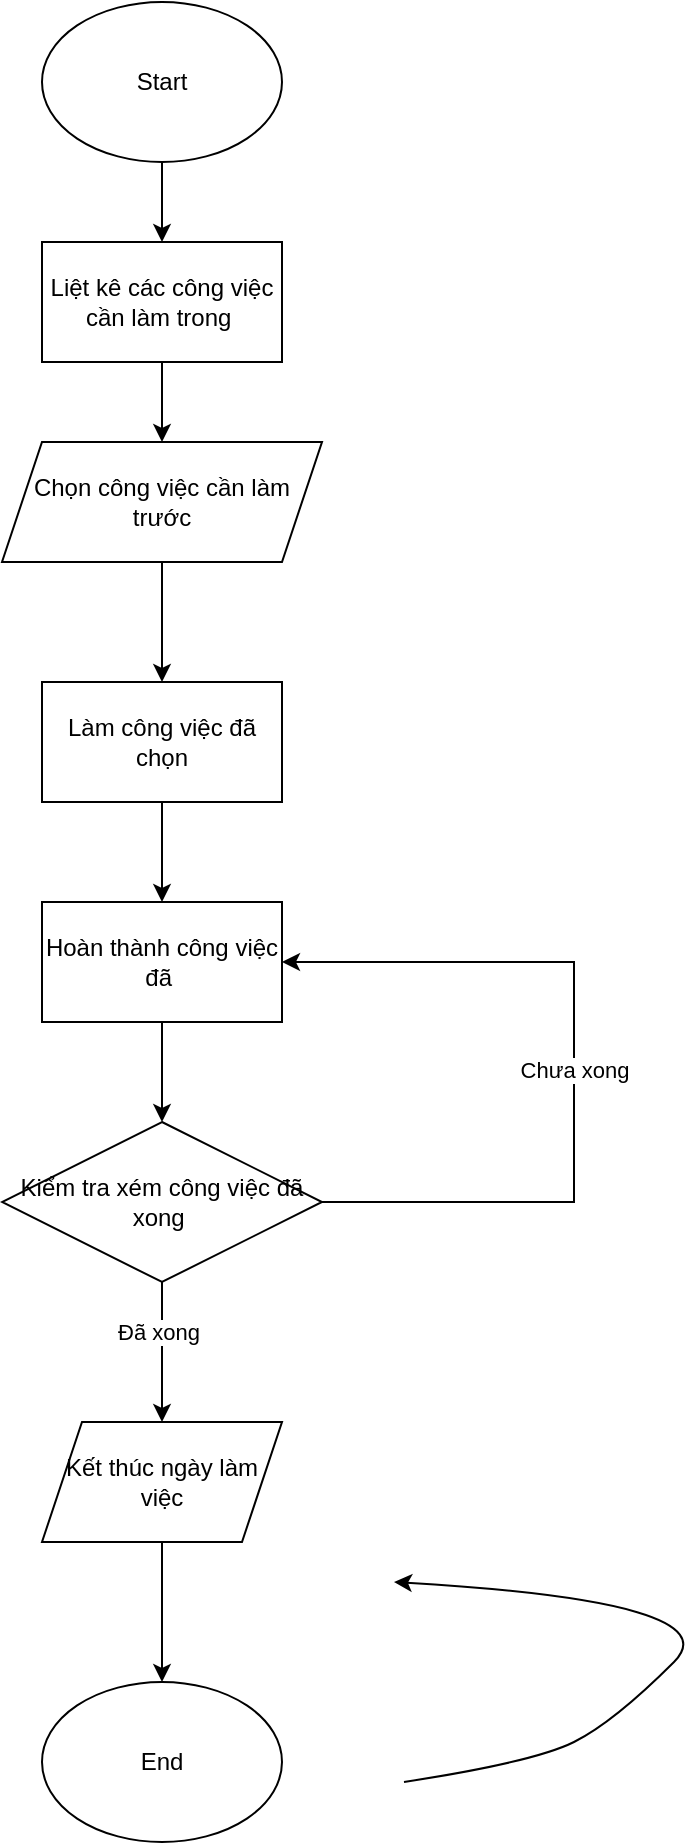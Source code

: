 <mxfile version="28.2.3">
  <diagram name="Trang-1" id="tx0tOLe0ebeHfLNTeAjb">
    <mxGraphModel dx="780" dy="451" grid="1" gridSize="10" guides="1" tooltips="1" connect="1" arrows="1" fold="1" page="1" pageScale="1" pageWidth="827" pageHeight="1169" math="0" shadow="0">
      <root>
        <mxCell id="0" />
        <mxCell id="1" parent="0" />
        <mxCell id="dcd22xgBDRz-Wt_h7stV-18" value="" style="curved=1;endArrow=classic;html=1;rounded=0;entryX=1;entryY=0.5;entryDx=0;entryDy=0;exitX=1;exitY=0.5;exitDx=0;exitDy=0;" edge="1" parent="1" source="dcd22xgBDRz-Wt_h7stV-16">
          <mxGeometry width="50" height="50" relative="1" as="geometry">
            <mxPoint x="475" y="930" as="sourcePoint" />
            <mxPoint x="470" y="830" as="targetPoint" />
            <Array as="points">
              <mxPoint x="540" y="920" />
              <mxPoint x="580" y="900" />
              <mxPoint x="640" y="840" />
            </Array>
          </mxGeometry>
        </mxCell>
        <mxCell id="dcd22xgBDRz-Wt_h7stV-86" value="Start" style="ellipse;whiteSpace=wrap;html=1;" vertex="1" parent="1">
          <mxGeometry x="294" y="40" width="120" height="80" as="geometry" />
        </mxCell>
        <mxCell id="dcd22xgBDRz-Wt_h7stV-87" value="End" style="ellipse;whiteSpace=wrap;html=1;" vertex="1" parent="1">
          <mxGeometry x="294" y="880" width="120" height="80" as="geometry" />
        </mxCell>
        <mxCell id="dcd22xgBDRz-Wt_h7stV-88" value="Liệt kê các công việc cần làm trong&amp;nbsp;" style="rounded=0;whiteSpace=wrap;html=1;" vertex="1" parent="1">
          <mxGeometry x="294" y="160" width="120" height="60" as="geometry" />
        </mxCell>
        <mxCell id="dcd22xgBDRz-Wt_h7stV-89" value="Chọn công việc cần làm trước" style="shape=parallelogram;perimeter=parallelogramPerimeter;whiteSpace=wrap;html=1;fixedSize=1;" vertex="1" parent="1">
          <mxGeometry x="274" y="260" width="160" height="60" as="geometry" />
        </mxCell>
        <mxCell id="dcd22xgBDRz-Wt_h7stV-90" value="Hoàn thành công việc đã&amp;nbsp;" style="rounded=0;whiteSpace=wrap;html=1;" vertex="1" parent="1">
          <mxGeometry x="294" y="490" width="120" height="60" as="geometry" />
        </mxCell>
        <mxCell id="dcd22xgBDRz-Wt_h7stV-91" value="Kiểm tra xém công việc đã xong&amp;nbsp;" style="rhombus;whiteSpace=wrap;html=1;" vertex="1" parent="1">
          <mxGeometry x="274" y="600" width="160" height="80" as="geometry" />
        </mxCell>
        <mxCell id="dcd22xgBDRz-Wt_h7stV-92" value="Làm công việc đã chọn" style="rounded=0;whiteSpace=wrap;html=1;" vertex="1" parent="1">
          <mxGeometry x="294" y="380" width="120" height="60" as="geometry" />
        </mxCell>
        <mxCell id="dcd22xgBDRz-Wt_h7stV-94" value="Kết thúc ngày làm việc" style="shape=parallelogram;perimeter=parallelogramPerimeter;whiteSpace=wrap;html=1;fixedSize=1;" vertex="1" parent="1">
          <mxGeometry x="294" y="750" width="120" height="60" as="geometry" />
        </mxCell>
        <mxCell id="dcd22xgBDRz-Wt_h7stV-95" value="" style="endArrow=classic;html=1;rounded=0;exitX=0.5;exitY=1;exitDx=0;exitDy=0;" edge="1" parent="1" source="dcd22xgBDRz-Wt_h7stV-86" target="dcd22xgBDRz-Wt_h7stV-88">
          <mxGeometry width="50" height="50" relative="1" as="geometry">
            <mxPoint x="470" y="140" as="sourcePoint" />
            <mxPoint x="520" y="90" as="targetPoint" />
          </mxGeometry>
        </mxCell>
        <mxCell id="dcd22xgBDRz-Wt_h7stV-96" value="" style="endArrow=classic;html=1;rounded=0;exitX=0.5;exitY=1;exitDx=0;exitDy=0;" edge="1" parent="1" source="dcd22xgBDRz-Wt_h7stV-88" target="dcd22xgBDRz-Wt_h7stV-89">
          <mxGeometry width="50" height="50" relative="1" as="geometry">
            <mxPoint x="490" y="260" as="sourcePoint" />
            <mxPoint x="540" y="210" as="targetPoint" />
          </mxGeometry>
        </mxCell>
        <mxCell id="dcd22xgBDRz-Wt_h7stV-97" value="" style="endArrow=classic;html=1;rounded=0;exitX=0.5;exitY=1;exitDx=0;exitDy=0;" edge="1" parent="1" source="dcd22xgBDRz-Wt_h7stV-89" target="dcd22xgBDRz-Wt_h7stV-92">
          <mxGeometry width="50" height="50" relative="1" as="geometry">
            <mxPoint x="480" y="370" as="sourcePoint" />
            <mxPoint x="530" y="320" as="targetPoint" />
          </mxGeometry>
        </mxCell>
        <mxCell id="dcd22xgBDRz-Wt_h7stV-98" value="" style="endArrow=classic;html=1;rounded=0;exitX=0.5;exitY=1;exitDx=0;exitDy=0;" edge="1" parent="1" source="dcd22xgBDRz-Wt_h7stV-92" target="dcd22xgBDRz-Wt_h7stV-90">
          <mxGeometry width="50" height="50" relative="1" as="geometry">
            <mxPoint x="520" y="470" as="sourcePoint" />
            <mxPoint x="570" y="420" as="targetPoint" />
          </mxGeometry>
        </mxCell>
        <mxCell id="dcd22xgBDRz-Wt_h7stV-99" value="" style="endArrow=classic;html=1;rounded=0;exitX=0.5;exitY=1;exitDx=0;exitDy=0;" edge="1" parent="1" source="dcd22xgBDRz-Wt_h7stV-90" target="dcd22xgBDRz-Wt_h7stV-91">
          <mxGeometry width="50" height="50" relative="1" as="geometry">
            <mxPoint x="610" y="570" as="sourcePoint" />
            <mxPoint x="660" y="520" as="targetPoint" />
          </mxGeometry>
        </mxCell>
        <mxCell id="dcd22xgBDRz-Wt_h7stV-100" value="" style="endArrow=classic;html=1;rounded=0;exitX=0.5;exitY=1;exitDx=0;exitDy=0;entryX=0.5;entryY=0;entryDx=0;entryDy=0;" edge="1" parent="1" source="dcd22xgBDRz-Wt_h7stV-91" target="dcd22xgBDRz-Wt_h7stV-94">
          <mxGeometry width="50" height="50" relative="1" as="geometry">
            <mxPoint x="440" y="700" as="sourcePoint" />
            <mxPoint x="490" y="650" as="targetPoint" />
          </mxGeometry>
        </mxCell>
        <mxCell id="dcd22xgBDRz-Wt_h7stV-101" value="Đã xong" style="edgeLabel;html=1;align=center;verticalAlign=middle;resizable=0;points=[];" vertex="1" connectable="0" parent="dcd22xgBDRz-Wt_h7stV-100">
          <mxGeometry x="-0.295" y="-2" relative="1" as="geometry">
            <mxPoint as="offset" />
          </mxGeometry>
        </mxCell>
        <mxCell id="dcd22xgBDRz-Wt_h7stV-103" value="" style="endArrow=classic;html=1;rounded=0;exitX=1;exitY=0.5;exitDx=0;exitDy=0;entryX=1;entryY=0.5;entryDx=0;entryDy=0;" edge="1" parent="1" source="dcd22xgBDRz-Wt_h7stV-91" target="dcd22xgBDRz-Wt_h7stV-90">
          <mxGeometry width="50" height="50" relative="1" as="geometry">
            <mxPoint x="430" y="780" as="sourcePoint" />
            <mxPoint x="480" y="730" as="targetPoint" />
            <Array as="points">
              <mxPoint x="480" y="640" />
              <mxPoint x="560" y="640" />
              <mxPoint x="560" y="520" />
            </Array>
          </mxGeometry>
        </mxCell>
        <mxCell id="dcd22xgBDRz-Wt_h7stV-104" value="Chưa xong" style="edgeLabel;html=1;align=center;verticalAlign=middle;resizable=0;points=[];" vertex="1" connectable="0" parent="dcd22xgBDRz-Wt_h7stV-103">
          <mxGeometry x="-0.019" relative="1" as="geometry">
            <mxPoint as="offset" />
          </mxGeometry>
        </mxCell>
        <mxCell id="dcd22xgBDRz-Wt_h7stV-105" value="" style="endArrow=classic;html=1;rounded=0;exitX=0.5;exitY=1;exitDx=0;exitDy=0;" edge="1" parent="1" source="dcd22xgBDRz-Wt_h7stV-94" target="dcd22xgBDRz-Wt_h7stV-87">
          <mxGeometry width="50" height="50" relative="1" as="geometry">
            <mxPoint x="480" y="830" as="sourcePoint" />
            <mxPoint x="530" y="780" as="targetPoint" />
          </mxGeometry>
        </mxCell>
      </root>
    </mxGraphModel>
  </diagram>
</mxfile>
